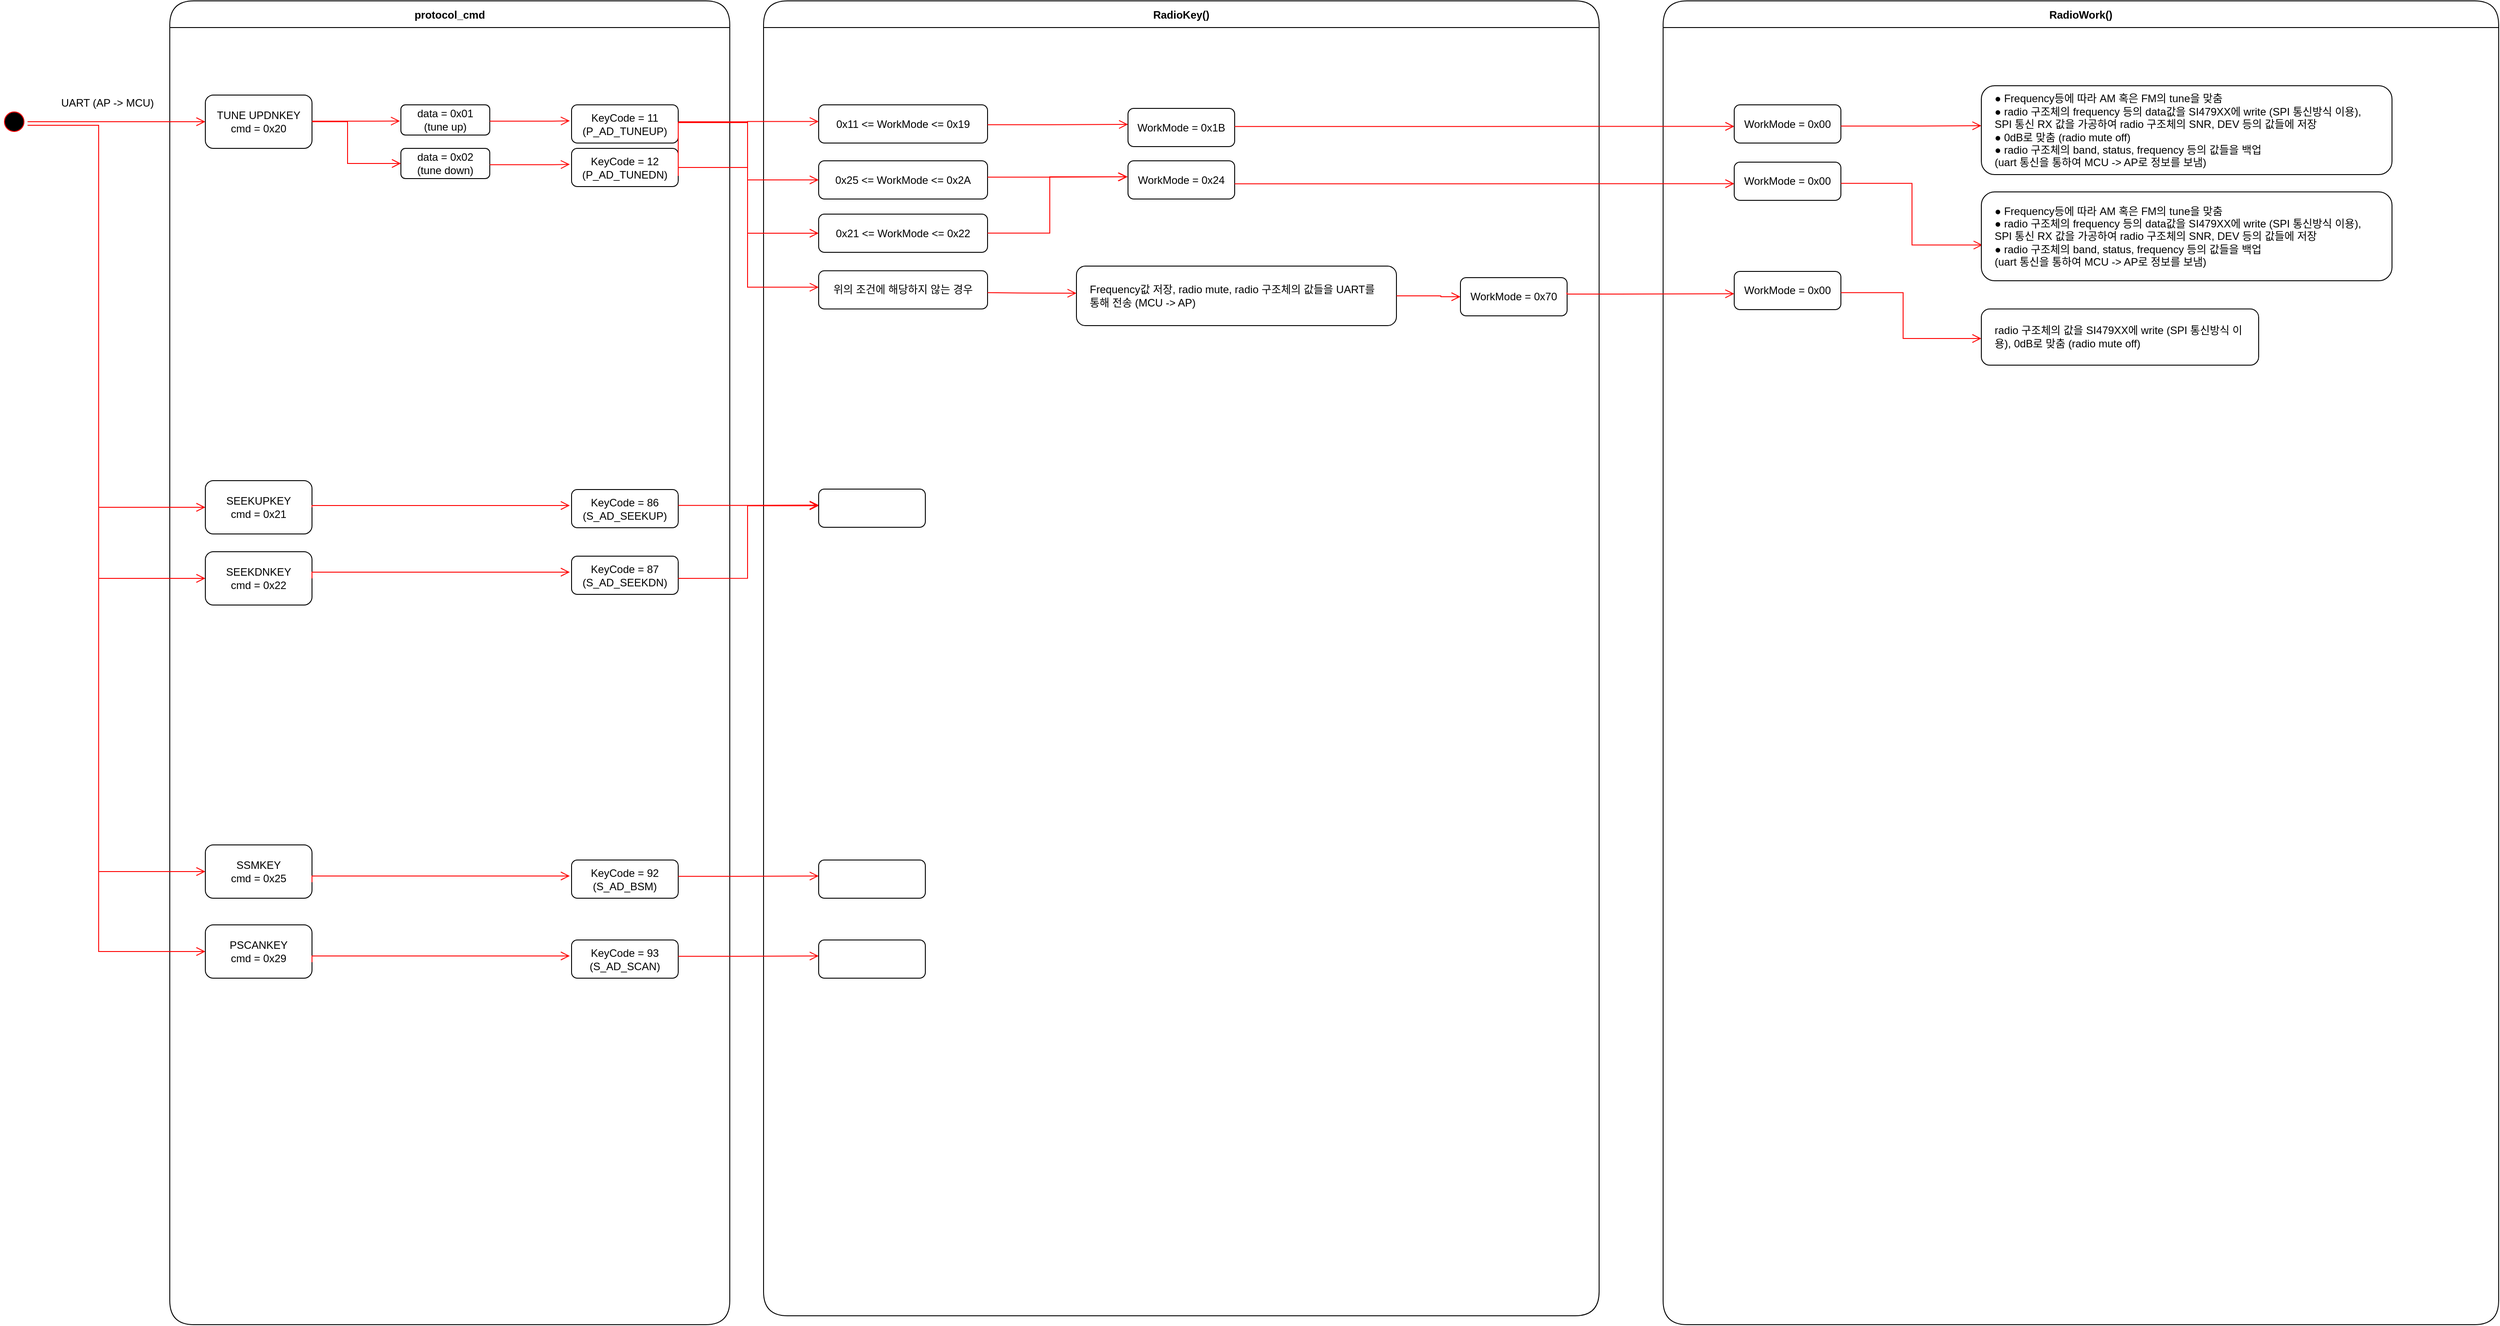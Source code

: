 <mxfile version="20.6.2" type="github">
  <diagram name="Page-1" id="58cdce13-f638-feb5-8d6f-7d28b1aa9fa0">
    <mxGraphModel dx="2595" dy="1448" grid="1" gridSize="10" guides="1" tooltips="1" connect="1" arrows="1" fold="1" page="1" pageScale="1" pageWidth="1100" pageHeight="850" background="none" math="0" shadow="0">
      <root>
        <mxCell id="0" />
        <mxCell id="1" parent="0" />
        <mxCell id="SUXEZbgYKyHz7WRzrGh1-13" value="protocol_cmd" style="swimlane;fontStyle=1;align=center;verticalAlign=middle;childLayout=stackLayout;horizontal=1;startSize=30;horizontalStack=0;resizeParent=0;resizeLast=1;container=0;collapsible=0;rounded=1;arcSize=30;swimlaneFillColor=#FFFFFF;dropTarget=0;fontSize=12;" vertex="1" parent="1">
          <mxGeometry x="320" y="160" width="630" height="1490" as="geometry" />
        </mxCell>
        <mxCell id="SUXEZbgYKyHz7WRzrGh1-1" value="" style="ellipse;html=1;shape=startState;fillColor=#000000;strokeColor=#ff0000;" vertex="1" parent="1">
          <mxGeometry x="130" y="281" width="30" height="30" as="geometry" />
        </mxCell>
        <mxCell id="SUXEZbgYKyHz7WRzrGh1-2" value="" style="edgeStyle=orthogonalEdgeStyle;html=1;verticalAlign=bottom;endArrow=open;endSize=8;strokeColor=#ff0000;rounded=0;" edge="1" source="SUXEZbgYKyHz7WRzrGh1-1" parent="1">
          <mxGeometry relative="1" as="geometry">
            <mxPoint x="360" y="296" as="targetPoint" />
          </mxGeometry>
        </mxCell>
        <mxCell id="SUXEZbgYKyHz7WRzrGh1-3" value="UART (AP -&amp;gt; MCU)" style="text;html=1;strokeColor=none;fillColor=none;align=center;verticalAlign=middle;whiteSpace=wrap;rounded=0;" vertex="1" parent="1">
          <mxGeometry x="190" y="260" width="120" height="30" as="geometry" />
        </mxCell>
        <mxCell id="SUXEZbgYKyHz7WRzrGh1-4" value="TUNE UPDNKEY&lt;br&gt;cmd = 0x20" style="rounded=1;whiteSpace=wrap;html=1;" vertex="1" parent="1">
          <mxGeometry x="360" y="266" width="120" height="60" as="geometry" />
        </mxCell>
        <mxCell id="SUXEZbgYKyHz7WRzrGh1-5" value="" style="edgeStyle=orthogonalEdgeStyle;html=1;verticalAlign=bottom;endArrow=open;endSize=8;strokeColor=#ff0000;rounded=0;entryX=-0.011;entryY=0.537;entryDx=0;entryDy=0;entryPerimeter=0;" edge="1" parent="1" target="SUXEZbgYKyHz7WRzrGh1-6">
          <mxGeometry relative="1" as="geometry">
            <mxPoint x="570" y="295" as="targetPoint" />
            <mxPoint x="480" y="295.41" as="sourcePoint" />
            <Array as="points">
              <mxPoint x="550" y="295" />
            </Array>
          </mxGeometry>
        </mxCell>
        <mxCell id="SUXEZbgYKyHz7WRzrGh1-6" value="data = 0x01&lt;br&gt;(tune up)" style="rounded=1;whiteSpace=wrap;html=1;" vertex="1" parent="1">
          <mxGeometry x="580" y="277" width="100" height="34" as="geometry" />
        </mxCell>
        <mxCell id="SUXEZbgYKyHz7WRzrGh1-7" value="data = 0x02&lt;br&gt;(tune down)" style="rounded=1;whiteSpace=wrap;html=1;" vertex="1" parent="1">
          <mxGeometry x="580" y="326" width="100" height="34" as="geometry" />
        </mxCell>
        <mxCell id="SUXEZbgYKyHz7WRzrGh1-8" value="" style="edgeStyle=orthogonalEdgeStyle;html=1;verticalAlign=bottom;endArrow=open;endSize=8;strokeColor=#ff0000;rounded=0;" edge="1" parent="1">
          <mxGeometry relative="1" as="geometry">
            <mxPoint x="770" y="295" as="targetPoint" />
            <mxPoint x="680" y="295.41" as="sourcePoint" />
            <Array as="points">
              <mxPoint x="750" y="295" />
              <mxPoint x="820" y="295" />
            </Array>
          </mxGeometry>
        </mxCell>
        <mxCell id="SUXEZbgYKyHz7WRzrGh1-9" value="&lt;font style=&quot;font-size: 12px;&quot;&gt;KeyCode = 11&lt;br&gt;(&lt;span style=&quot;font-family: Arial; text-align: left; background-color: rgb(255, 255, 255);&quot;&gt;P_AD_TUNEUP&lt;/span&gt;)&lt;/font&gt;" style="rounded=1;whiteSpace=wrap;html=1;" vertex="1" parent="1">
          <mxGeometry x="772" y="277" width="120" height="43" as="geometry" />
        </mxCell>
        <mxCell id="SUXEZbgYKyHz7WRzrGh1-10" value="" style="edgeStyle=orthogonalEdgeStyle;html=1;verticalAlign=bottom;endArrow=open;endSize=8;strokeColor=#ff0000;rounded=0;" edge="1" parent="1">
          <mxGeometry relative="1" as="geometry">
            <mxPoint x="770" y="344" as="targetPoint" />
            <mxPoint x="680" y="344.41" as="sourcePoint" />
            <Array as="points">
              <mxPoint x="750" y="344" />
              <mxPoint x="820" y="344" />
            </Array>
          </mxGeometry>
        </mxCell>
        <mxCell id="SUXEZbgYKyHz7WRzrGh1-11" value="&lt;font style=&quot;font-size: 12px;&quot;&gt;KeyCode = 12&lt;br&gt;(&lt;span style=&quot;font-family: Arial; text-align: left; background-color: rgb(255, 255, 255);&quot;&gt;P_AD_TUNEDN&lt;/span&gt;)&lt;/font&gt;" style="rounded=1;whiteSpace=wrap;html=1;" vertex="1" parent="1">
          <mxGeometry x="772" y="326" width="120" height="43" as="geometry" />
        </mxCell>
        <mxCell id="SUXEZbgYKyHz7WRzrGh1-12" value="" style="edgeStyle=orthogonalEdgeStyle;html=1;verticalAlign=bottom;endArrow=open;endSize=8;strokeColor=#ff0000;rounded=0;exitX=1;exitY=0.5;exitDx=0;exitDy=0;entryX=0;entryY=0.5;entryDx=0;entryDy=0;" edge="1" parent="1" source="SUXEZbgYKyHz7WRzrGh1-4" target="SUXEZbgYKyHz7WRzrGh1-7">
          <mxGeometry relative="1" as="geometry">
            <mxPoint x="580" y="305" as="targetPoint" />
            <mxPoint x="490" y="305.41" as="sourcePoint" />
            <Array as="points">
              <mxPoint x="520" y="296" />
              <mxPoint x="520" y="343" />
            </Array>
          </mxGeometry>
        </mxCell>
        <mxCell id="SUXEZbgYKyHz7WRzrGh1-16" value="RadioKey()" style="swimlane;fontStyle=1;align=center;verticalAlign=middle;childLayout=stackLayout;horizontal=1;startSize=30;horizontalStack=0;resizeParent=0;resizeLast=1;container=0;collapsible=0;rounded=1;arcSize=30;swimlaneFillColor=#FFFFFF;dropTarget=0;fontSize=12;" vertex="1" parent="1">
          <mxGeometry x="988" y="160" width="940" height="1480" as="geometry" />
        </mxCell>
        <mxCell id="SUXEZbgYKyHz7WRzrGh1-18" value="0x11 &amp;lt;= WorkMode &amp;lt;= 0x19" style="rounded=1;whiteSpace=wrap;html=1;" vertex="1" parent="1">
          <mxGeometry x="1050" y="277" width="190" height="43" as="geometry" />
        </mxCell>
        <mxCell id="SUXEZbgYKyHz7WRzrGh1-19" value="" style="edgeStyle=orthogonalEdgeStyle;html=1;verticalAlign=bottom;endArrow=open;endSize=8;strokeColor=#ff0000;rounded=0;entryX=0;entryY=0.5;entryDx=0;entryDy=0;" edge="1" parent="1" target="SUXEZbgYKyHz7WRzrGh1-20">
          <mxGeometry relative="1" as="geometry">
            <mxPoint x="360" y="420" as="targetPoint" />
            <mxPoint x="160" y="300" as="sourcePoint" />
            <Array as="points">
              <mxPoint x="240" y="300" />
              <mxPoint x="240" y="730" />
            </Array>
          </mxGeometry>
        </mxCell>
        <mxCell id="SUXEZbgYKyHz7WRzrGh1-20" value="&lt;span style=&quot;font-family: Arial; text-align: left; background-color: rgb(255, 255, 255);&quot;&gt;SEEKUPKEY&lt;/span&gt;&lt;br&gt;cmd = 0x21" style="rounded=1;whiteSpace=wrap;html=1;" vertex="1" parent="1">
          <mxGeometry x="360" y="700" width="120" height="60" as="geometry" />
        </mxCell>
        <mxCell id="SUXEZbgYKyHz7WRzrGh1-23" value="" style="edgeStyle=orthogonalEdgeStyle;html=1;verticalAlign=bottom;endArrow=open;endSize=8;strokeColor=#ff0000;rounded=0;entryX=0;entryY=0.5;entryDx=0;entryDy=0;" edge="1" parent="1" target="SUXEZbgYKyHz7WRzrGh1-24">
          <mxGeometry relative="1" as="geometry">
            <mxPoint x="360" y="500" as="targetPoint" />
            <mxPoint x="160" y="300" as="sourcePoint" />
            <Array as="points">
              <mxPoint x="240" y="300" />
              <mxPoint x="240" y="810" />
            </Array>
          </mxGeometry>
        </mxCell>
        <mxCell id="SUXEZbgYKyHz7WRzrGh1-24" value="&lt;span style=&quot;font-family: Arial; text-align: left; background-color: rgb(255, 255, 255);&quot;&gt;SEEKDNKEY&lt;/span&gt;&lt;br&gt;cmd = 0x22" style="rounded=1;whiteSpace=wrap;html=1;" vertex="1" parent="1">
          <mxGeometry x="360" y="780" width="120" height="60" as="geometry" />
        </mxCell>
        <mxCell id="SUXEZbgYKyHz7WRzrGh1-25" value="" style="edgeStyle=orthogonalEdgeStyle;html=1;verticalAlign=bottom;endArrow=open;endSize=8;strokeColor=#ff0000;rounded=0;exitX=1;exitY=0.5;exitDx=0;exitDy=0;" edge="1" parent="1" source="SUXEZbgYKyHz7WRzrGh1-20">
          <mxGeometry relative="1" as="geometry">
            <mxPoint x="770" y="728" as="targetPoint" />
            <mxPoint x="680" y="728.41" as="sourcePoint" />
            <Array as="points">
              <mxPoint x="480" y="728" />
            </Array>
          </mxGeometry>
        </mxCell>
        <mxCell id="SUXEZbgYKyHz7WRzrGh1-26" value="&lt;font style=&quot;font-size: 12px;&quot;&gt;KeyCode = 86&lt;br&gt;(&lt;span style=&quot;font-family: Arial; text-align: left; background-color: rgb(255, 255, 255);&quot;&gt;S_AD_SEEKUP&lt;/span&gt;)&lt;/font&gt;" style="rounded=1;whiteSpace=wrap;html=1;" vertex="1" parent="1">
          <mxGeometry x="772" y="710" width="120" height="43" as="geometry" />
        </mxCell>
        <mxCell id="SUXEZbgYKyHz7WRzrGh1-27" value="" style="edgeStyle=orthogonalEdgeStyle;html=1;verticalAlign=bottom;endArrow=open;endSize=8;strokeColor=#ff0000;rounded=0;exitX=1;exitY=0.5;exitDx=0;exitDy=0;" edge="1" parent="1" source="SUXEZbgYKyHz7WRzrGh1-24">
          <mxGeometry relative="1" as="geometry">
            <mxPoint x="770" y="803" as="targetPoint" />
            <mxPoint x="680" y="803.41" as="sourcePoint" />
            <Array as="points">
              <mxPoint x="480" y="803" />
            </Array>
          </mxGeometry>
        </mxCell>
        <mxCell id="SUXEZbgYKyHz7WRzrGh1-28" value="&lt;font style=&quot;font-size: 12px;&quot;&gt;KeyCode = 87&lt;br&gt;(&lt;span style=&quot;font-family: Arial; text-align: left; background-color: rgb(255, 255, 255);&quot;&gt;S_AD_SEEKDN&lt;/span&gt;)&lt;/font&gt;" style="rounded=1;whiteSpace=wrap;html=1;" vertex="1" parent="1">
          <mxGeometry x="772" y="785" width="120" height="43" as="geometry" />
        </mxCell>
        <mxCell id="SUXEZbgYKyHz7WRzrGh1-30" value="" style="edgeStyle=orthogonalEdgeStyle;html=1;verticalAlign=bottom;endArrow=open;endSize=8;strokeColor=#ff0000;rounded=0;exitX=1;exitY=0.5;exitDx=0;exitDy=0;" edge="1" parent="1" source="SUXEZbgYKyHz7WRzrGh1-11">
          <mxGeometry relative="1" as="geometry">
            <mxPoint x="1050" y="295.8" as="targetPoint" />
            <mxPoint x="892" y="296.21" as="sourcePoint" />
            <Array as="points">
              <mxPoint x="970" y="348" />
              <mxPoint x="970" y="296" />
            </Array>
          </mxGeometry>
        </mxCell>
        <mxCell id="SUXEZbgYKyHz7WRzrGh1-31" value="" style="edgeStyle=orthogonalEdgeStyle;html=1;verticalAlign=bottom;endArrow=open;endSize=8;strokeColor=#ff0000;rounded=0;" edge="1" parent="1">
          <mxGeometry relative="1" as="geometry">
            <mxPoint x="1050" y="727.5" as="targetPoint" />
            <mxPoint x="892" y="727.91" as="sourcePoint" />
            <Array as="points">
              <mxPoint x="962" y="727.5" />
              <mxPoint x="1040" y="727.5" />
            </Array>
          </mxGeometry>
        </mxCell>
        <mxCell id="SUXEZbgYKyHz7WRzrGh1-32" value="" style="rounded=1;whiteSpace=wrap;html=1;" vertex="1" parent="1">
          <mxGeometry x="1050" y="709.5" width="120" height="43" as="geometry" />
        </mxCell>
        <mxCell id="SUXEZbgYKyHz7WRzrGh1-33" value="" style="edgeStyle=orthogonalEdgeStyle;html=1;verticalAlign=bottom;endArrow=open;endSize=8;strokeColor=#ff0000;rounded=0;exitX=0.999;exitY=0.58;exitDx=0;exitDy=0;exitPerimeter=0;" edge="1" parent="1" source="SUXEZbgYKyHz7WRzrGh1-28">
          <mxGeometry relative="1" as="geometry">
            <mxPoint x="1050" y="728.3" as="targetPoint" />
            <mxPoint x="892" y="780" as="sourcePoint" />
            <Array as="points">
              <mxPoint x="970" y="810" />
              <mxPoint x="970" y="728" />
            </Array>
          </mxGeometry>
        </mxCell>
        <mxCell id="SUXEZbgYKyHz7WRzrGh1-34" value="" style="edgeStyle=orthogonalEdgeStyle;html=1;verticalAlign=bottom;endArrow=open;endSize=8;strokeColor=#ff0000;rounded=0;entryX=0;entryY=0.5;entryDx=0;entryDy=0;" edge="1" parent="1" target="SUXEZbgYKyHz7WRzrGh1-35">
          <mxGeometry relative="1" as="geometry">
            <mxPoint x="360" y="615" as="targetPoint" />
            <mxPoint x="160" y="300" as="sourcePoint" />
            <Array as="points">
              <mxPoint x="240" y="300" />
              <mxPoint x="240" y="1140" />
            </Array>
          </mxGeometry>
        </mxCell>
        <mxCell id="SUXEZbgYKyHz7WRzrGh1-35" value="&lt;span style=&quot;font-family: Arial; text-align: left; background-color: rgb(255, 255, 255);&quot;&gt;SSMKEY&lt;/span&gt;&lt;br&gt;cmd = 0x25" style="rounded=1;whiteSpace=wrap;html=1;" vertex="1" parent="1">
          <mxGeometry x="360" y="1110" width="120" height="60" as="geometry" />
        </mxCell>
        <mxCell id="SUXEZbgYKyHz7WRzrGh1-36" value="" style="edgeStyle=orthogonalEdgeStyle;html=1;verticalAlign=bottom;endArrow=open;endSize=8;strokeColor=#ff0000;rounded=0;exitX=1;exitY=0.5;exitDx=0;exitDy=0;" edge="1" parent="1">
          <mxGeometry relative="1" as="geometry">
            <mxPoint x="770" y="1145" as="targetPoint" />
            <mxPoint x="480" y="1152" as="sourcePoint" />
            <Array as="points">
              <mxPoint x="480" y="1145" />
            </Array>
          </mxGeometry>
        </mxCell>
        <mxCell id="SUXEZbgYKyHz7WRzrGh1-37" value="&lt;font style=&quot;font-size: 12px;&quot;&gt;KeyCode = 92&lt;br&gt;(&lt;span style=&quot;font-family: Arial; text-align: left; background-color: rgb(255, 255, 255);&quot;&gt;S_AD_BSM&lt;/span&gt;)&lt;/font&gt;" style="rounded=1;whiteSpace=wrap;html=1;" vertex="1" parent="1">
          <mxGeometry x="772" y="1127" width="120" height="43" as="geometry" />
        </mxCell>
        <mxCell id="SUXEZbgYKyHz7WRzrGh1-38" value="" style="edgeStyle=orthogonalEdgeStyle;html=1;verticalAlign=bottom;endArrow=open;endSize=8;strokeColor=#ff0000;rounded=0;" edge="1" parent="1">
          <mxGeometry relative="1" as="geometry">
            <mxPoint x="1050" y="1145" as="targetPoint" />
            <mxPoint x="892" y="1145.41" as="sourcePoint" />
            <Array as="points">
              <mxPoint x="962" y="1145" />
              <mxPoint x="1040" y="1145" />
            </Array>
          </mxGeometry>
        </mxCell>
        <mxCell id="SUXEZbgYKyHz7WRzrGh1-39" value="" style="rounded=1;whiteSpace=wrap;html=1;" vertex="1" parent="1">
          <mxGeometry x="1050" y="1127" width="120" height="43" as="geometry" />
        </mxCell>
        <mxCell id="SUXEZbgYKyHz7WRzrGh1-40" value="" style="edgeStyle=orthogonalEdgeStyle;html=1;verticalAlign=bottom;endArrow=open;endSize=8;strokeColor=#ff0000;rounded=0;entryX=0;entryY=0.5;entryDx=0;entryDy=0;" edge="1" parent="1" target="SUXEZbgYKyHz7WRzrGh1-41">
          <mxGeometry relative="1" as="geometry">
            <mxPoint x="360" y="705" as="targetPoint" />
            <mxPoint x="160" y="300" as="sourcePoint" />
            <Array as="points">
              <mxPoint x="240" y="300" />
              <mxPoint x="240" y="1230" />
            </Array>
          </mxGeometry>
        </mxCell>
        <mxCell id="SUXEZbgYKyHz7WRzrGh1-41" value="&lt;span style=&quot;font-family: Arial; text-align: left; background-color: rgb(255, 255, 255);&quot;&gt;PSCANKEY&lt;/span&gt;&lt;br&gt;cmd = 0x29" style="rounded=1;whiteSpace=wrap;html=1;" vertex="1" parent="1">
          <mxGeometry x="360" y="1200" width="120" height="60" as="geometry" />
        </mxCell>
        <mxCell id="SUXEZbgYKyHz7WRzrGh1-42" value="" style="edgeStyle=orthogonalEdgeStyle;html=1;verticalAlign=bottom;endArrow=open;endSize=8;strokeColor=#ff0000;rounded=0;exitX=1;exitY=0.5;exitDx=0;exitDy=0;" edge="1" parent="1">
          <mxGeometry relative="1" as="geometry">
            <mxPoint x="770" y="1235" as="targetPoint" />
            <mxPoint x="480" y="1242" as="sourcePoint" />
            <Array as="points">
              <mxPoint x="480" y="1235" />
            </Array>
          </mxGeometry>
        </mxCell>
        <mxCell id="SUXEZbgYKyHz7WRzrGh1-43" value="&lt;font style=&quot;font-size: 12px;&quot;&gt;KeyCode = 93&lt;br&gt;(&lt;span style=&quot;font-family: Arial; text-align: left; background-color: rgb(255, 255, 255);&quot;&gt;S_AD_SCAN&lt;/span&gt;)&lt;/font&gt;" style="rounded=1;whiteSpace=wrap;html=1;" vertex="1" parent="1">
          <mxGeometry x="772" y="1217" width="120" height="43" as="geometry" />
        </mxCell>
        <mxCell id="SUXEZbgYKyHz7WRzrGh1-44" value="" style="edgeStyle=orthogonalEdgeStyle;html=1;verticalAlign=bottom;endArrow=open;endSize=8;strokeColor=#ff0000;rounded=0;" edge="1" parent="1">
          <mxGeometry relative="1" as="geometry">
            <mxPoint x="1050" y="1235" as="targetPoint" />
            <mxPoint x="892" y="1235.41" as="sourcePoint" />
            <Array as="points">
              <mxPoint x="962" y="1235" />
              <mxPoint x="1040" y="1235" />
            </Array>
          </mxGeometry>
        </mxCell>
        <mxCell id="SUXEZbgYKyHz7WRzrGh1-45" value="" style="rounded=1;whiteSpace=wrap;html=1;" vertex="1" parent="1">
          <mxGeometry x="1050" y="1217" width="120" height="43" as="geometry" />
        </mxCell>
        <mxCell id="SUXEZbgYKyHz7WRzrGh1-47" value="0x25 &amp;lt;= WorkMode &amp;lt;= 0x2A" style="rounded=1;whiteSpace=wrap;html=1;" vertex="1" parent="1">
          <mxGeometry x="1050" y="340" width="190" height="43" as="geometry" />
        </mxCell>
        <mxCell id="SUXEZbgYKyHz7WRzrGh1-48" value="" style="edgeStyle=orthogonalEdgeStyle;html=1;verticalAlign=bottom;endArrow=open;endSize=8;strokeColor=#ff0000;rounded=0;entryX=0;entryY=0.5;entryDx=0;entryDy=0;" edge="1" parent="1" target="SUXEZbgYKyHz7WRzrGh1-47">
          <mxGeometry relative="1" as="geometry">
            <mxPoint x="1050" y="295.76" as="targetPoint" />
            <mxPoint x="892" y="296.17" as="sourcePoint" />
            <Array as="points">
              <mxPoint x="970" y="296" />
              <mxPoint x="970" y="362" />
            </Array>
          </mxGeometry>
        </mxCell>
        <mxCell id="SUXEZbgYKyHz7WRzrGh1-49" value="0x21 &amp;lt;= WorkMode &amp;lt;= 0x22" style="rounded=1;whiteSpace=wrap;html=1;" vertex="1" parent="1">
          <mxGeometry x="1050" y="400" width="190" height="43" as="geometry" />
        </mxCell>
        <mxCell id="SUXEZbgYKyHz7WRzrGh1-52" value="" style="edgeStyle=orthogonalEdgeStyle;html=1;verticalAlign=bottom;endArrow=open;endSize=8;strokeColor=#ff0000;rounded=0;entryX=0;entryY=0.5;entryDx=0;entryDy=0;" edge="1" parent="1" target="SUXEZbgYKyHz7WRzrGh1-49">
          <mxGeometry relative="1" as="geometry">
            <mxPoint x="1050" y="295.8" as="targetPoint" />
            <mxPoint x="892" y="296.21" as="sourcePoint" />
            <Array as="points">
              <mxPoint x="970" y="296" />
              <mxPoint x="970" y="422" />
            </Array>
          </mxGeometry>
        </mxCell>
        <mxCell id="SUXEZbgYKyHz7WRzrGh1-53" value="" style="edgeStyle=orthogonalEdgeStyle;html=1;verticalAlign=bottom;endArrow=open;endSize=8;strokeColor=#ff0000;rounded=0;" edge="1" parent="1">
          <mxGeometry relative="1" as="geometry">
            <mxPoint x="1398" y="299" as="targetPoint" />
            <mxPoint x="1240" y="299.41" as="sourcePoint" />
            <Array as="points">
              <mxPoint x="1310" y="299" />
              <mxPoint x="1388" y="299" />
            </Array>
          </mxGeometry>
        </mxCell>
        <mxCell id="SUXEZbgYKyHz7WRzrGh1-54" value="WorkMode = 0x1B" style="rounded=1;whiteSpace=wrap;html=1;" vertex="1" parent="1">
          <mxGeometry x="1398" y="281" width="120" height="43" as="geometry" />
        </mxCell>
        <mxCell id="SUXEZbgYKyHz7WRzrGh1-55" value="" style="edgeStyle=orthogonalEdgeStyle;html=1;verticalAlign=bottom;endArrow=open;endSize=8;strokeColor=#ff0000;rounded=0;entryX=-0.003;entryY=0.419;entryDx=0;entryDy=0;entryPerimeter=0;" edge="1" parent="1" target="SUXEZbgYKyHz7WRzrGh1-56">
          <mxGeometry relative="1" as="geometry">
            <mxPoint x="1398" y="358" as="targetPoint" />
            <mxPoint x="1240" y="358.41" as="sourcePoint" />
            <Array as="points">
              <mxPoint x="1310" y="358" />
            </Array>
          </mxGeometry>
        </mxCell>
        <mxCell id="SUXEZbgYKyHz7WRzrGh1-56" value="WorkMode = 0x24" style="rounded=1;whiteSpace=wrap;html=1;" vertex="1" parent="1">
          <mxGeometry x="1398" y="340" width="120" height="43" as="geometry" />
        </mxCell>
        <mxCell id="SUXEZbgYKyHz7WRzrGh1-57" value="" style="edgeStyle=orthogonalEdgeStyle;html=1;verticalAlign=bottom;endArrow=open;endSize=8;strokeColor=#ff0000;rounded=0;entryX=-0.009;entryY=0.419;entryDx=0;entryDy=0;entryPerimeter=0;" edge="1" parent="1" target="SUXEZbgYKyHz7WRzrGh1-56">
          <mxGeometry relative="1" as="geometry">
            <mxPoint x="1398" y="421" as="targetPoint" />
            <mxPoint x="1240" y="421.41" as="sourcePoint" />
            <Array as="points">
              <mxPoint x="1310" y="421" />
              <mxPoint x="1310" y="358" />
            </Array>
          </mxGeometry>
        </mxCell>
        <mxCell id="SUXEZbgYKyHz7WRzrGh1-58" value="위의 조건에 해당하지 않는 경우" style="rounded=1;whiteSpace=wrap;html=1;" vertex="1" parent="1">
          <mxGeometry x="1050" y="463.79" width="190" height="43" as="geometry" />
        </mxCell>
        <mxCell id="SUXEZbgYKyHz7WRzrGh1-59" value="" style="edgeStyle=orthogonalEdgeStyle;html=1;verticalAlign=bottom;endArrow=open;endSize=8;strokeColor=#ff0000;rounded=0;entryX=0;entryY=0.5;entryDx=0;entryDy=0;" edge="1" parent="1">
          <mxGeometry relative="1" as="geometry">
            <mxPoint x="1050" y="482.29" as="targetPoint" />
            <mxPoint x="892.0" y="357.0" as="sourcePoint" />
            <Array as="points">
              <mxPoint x="892" y="297" />
              <mxPoint x="970" y="297" />
              <mxPoint x="970" y="482" />
            </Array>
          </mxGeometry>
        </mxCell>
        <mxCell id="SUXEZbgYKyHz7WRzrGh1-60" value="" style="edgeStyle=orthogonalEdgeStyle;html=1;verticalAlign=bottom;endArrow=open;endSize=8;strokeColor=#ff0000;rounded=0;entryX=0;entryY=0.456;entryDx=0;entryDy=0;entryPerimeter=0;" edge="1" parent="1" target="SUXEZbgYKyHz7WRzrGh1-61">
          <mxGeometry relative="1" as="geometry">
            <mxPoint x="1398" y="488" as="targetPoint" />
            <mxPoint x="1240" y="488.41" as="sourcePoint" />
            <Array as="points" />
          </mxGeometry>
        </mxCell>
        <mxCell id="SUXEZbgYKyHz7WRzrGh1-61" value="&lt;span style=&quot;font-family: Arial; background-color: rgb(255, 255, 255);&quot;&gt;Frequency값 저장, radio mute, radio 구조체의 값들을 UART를 통해 전송 (MCU -&amp;gt; AP)&lt;/span&gt;" style="rounded=1;whiteSpace=wrap;html=1;align=left;spacing=15;spacingLeft=0;spacingBottom=0;spacingTop=0;" vertex="1" parent="1">
          <mxGeometry x="1340" y="458.5" width="360" height="67" as="geometry" />
        </mxCell>
        <mxCell id="SUXEZbgYKyHz7WRzrGh1-62" value="RadioWork()" style="swimlane;fontStyle=1;align=center;verticalAlign=middle;childLayout=stackLayout;horizontal=1;startSize=30;horizontalStack=0;resizeParent=0;resizeLast=1;container=0;collapsible=0;rounded=1;arcSize=30;swimlaneFillColor=#FFFFFF;dropTarget=0;fontSize=12;" vertex="1" parent="1">
          <mxGeometry x="2000" y="160" width="940" height="1490" as="geometry" />
        </mxCell>
        <mxCell id="SUXEZbgYKyHz7WRzrGh1-63" value="" style="edgeStyle=orthogonalEdgeStyle;html=1;verticalAlign=bottom;endArrow=open;endSize=8;strokeColor=#ff0000;rounded=0;entryX=0.001;entryY=0.564;entryDx=0;entryDy=0;entryPerimeter=0;" edge="1" parent="1" target="SUXEZbgYKyHz7WRzrGh1-64">
          <mxGeometry relative="1" as="geometry">
            <mxPoint x="1676" y="301.0" as="targetPoint" />
            <mxPoint x="1518" y="301.41" as="sourcePoint" />
            <Array as="points">
              <mxPoint x="1588" y="301" />
            </Array>
          </mxGeometry>
        </mxCell>
        <mxCell id="SUXEZbgYKyHz7WRzrGh1-64" value="WorkMode = 0x00" style="rounded=1;whiteSpace=wrap;html=1;" vertex="1" parent="1">
          <mxGeometry x="2080" y="277" width="120" height="43" as="geometry" />
        </mxCell>
        <mxCell id="SUXEZbgYKyHz7WRzrGh1-65" value="" style="edgeStyle=orthogonalEdgeStyle;html=1;verticalAlign=bottom;endArrow=open;endSize=8;strokeColor=#ff0000;rounded=0;" edge="1" parent="1">
          <mxGeometry relative="1" as="geometry">
            <mxPoint x="2358" y="300.5" as="targetPoint" />
            <mxPoint x="2200" y="300.91" as="sourcePoint" />
            <Array as="points">
              <mxPoint x="2270" y="300.5" />
              <mxPoint x="2348" y="300.5" />
            </Array>
          </mxGeometry>
        </mxCell>
        <mxCell id="SUXEZbgYKyHz7WRzrGh1-66" value="&lt;span style=&quot;font-family: Arial; background-color: rgb(255, 255, 255);&quot;&gt;● Frequency등에 따라 AM 혹은 FM의 tune을 맞춤&lt;br&gt;● radio 구조체의 frequency 등의 data값을 SI479XX에 write (SPI 통신방식 이용), SPI 통신 RX 값을 가공하여 radio 구조체의 SNR, DEV 등의 값들에 저장&lt;br&gt;● 0dB로 맞춤 (radio mute off)&lt;br&gt;● radio 구조체의 band, status, frequency 등의 값들을 백업&lt;br&gt;(uart 통신을 통하여 MCU -&amp;gt; AP로 정보를 보냄)&lt;/span&gt;" style="rounded=1;whiteSpace=wrap;html=1;align=left;spacing=15;spacingLeft=0;spacingBottom=0;spacingTop=0;" vertex="1" parent="1">
          <mxGeometry x="2358" y="255.5" width="462" height="100" as="geometry" />
        </mxCell>
        <mxCell id="SUXEZbgYKyHz7WRzrGh1-67" value="" style="edgeStyle=orthogonalEdgeStyle;html=1;verticalAlign=bottom;endArrow=open;endSize=8;strokeColor=#ff0000;rounded=0;entryX=0.001;entryY=0.564;entryDx=0;entryDy=0;entryPerimeter=0;" edge="1" parent="1" target="SUXEZbgYKyHz7WRzrGh1-68">
          <mxGeometry relative="1" as="geometry">
            <mxPoint x="1676" y="365.5" as="targetPoint" />
            <mxPoint x="1518" y="365.91" as="sourcePoint" />
            <Array as="points">
              <mxPoint x="1588" y="365.5" />
            </Array>
          </mxGeometry>
        </mxCell>
        <mxCell id="SUXEZbgYKyHz7WRzrGh1-68" value="WorkMode = 0x00" style="rounded=1;whiteSpace=wrap;html=1;" vertex="1" parent="1">
          <mxGeometry x="2080" y="341.5" width="120" height="43" as="geometry" />
        </mxCell>
        <mxCell id="SUXEZbgYKyHz7WRzrGh1-69" value="" style="edgeStyle=orthogonalEdgeStyle;html=1;verticalAlign=bottom;endArrow=open;endSize=8;strokeColor=#ff0000;rounded=0;entryX=0.003;entryY=0.598;entryDx=0;entryDy=0;entryPerimeter=0;" edge="1" parent="1" target="SUXEZbgYKyHz7WRzrGh1-70">
          <mxGeometry relative="1" as="geometry">
            <mxPoint x="2358" y="365" as="targetPoint" />
            <mxPoint x="2200" y="365.41" as="sourcePoint" />
            <Array as="points">
              <mxPoint x="2280" y="365" />
              <mxPoint x="2280" y="435" />
            </Array>
          </mxGeometry>
        </mxCell>
        <mxCell id="SUXEZbgYKyHz7WRzrGh1-70" value="&lt;span style=&quot;font-family: Arial; background-color: rgb(255, 255, 255);&quot;&gt;● Frequency등에 따라 AM 혹은 FM의 tune을 맞춤&lt;br&gt;● radio 구조체의 frequency 등의 data값을 SI479XX에 write (SPI 통신방식 이용), SPI 통신 RX 값을 가공하여 radio 구조체의 SNR, DEV 등의 값들에 저장&lt;br&gt;● radio 구조체의 band, status, frequency 등의 값들을 백업&lt;br&gt;(uart 통신을 통하여 MCU -&amp;gt; AP로 정보를 보냄)&lt;/span&gt;" style="rounded=1;whiteSpace=wrap;html=1;align=left;spacing=15;spacingLeft=0;spacingBottom=0;spacingTop=0;" vertex="1" parent="1">
          <mxGeometry x="2358" y="375" width="462" height="100" as="geometry" />
        </mxCell>
        <mxCell id="SUXEZbgYKyHz7WRzrGh1-71" value="" style="edgeStyle=orthogonalEdgeStyle;html=1;verticalAlign=bottom;endArrow=open;endSize=8;strokeColor=#ff0000;rounded=0;exitX=1;exitY=0.5;exitDx=0;exitDy=0;entryX=0;entryY=0.5;entryDx=0;entryDy=0;" edge="1" parent="1" target="SUXEZbgYKyHz7WRzrGh1-72" source="SUXEZbgYKyHz7WRzrGh1-61">
          <mxGeometry relative="1" as="geometry">
            <mxPoint x="1780" y="490" as="targetPoint" />
            <mxPoint x="1742" y="495.91" as="sourcePoint" />
            <Array as="points">
              <mxPoint x="1750" y="492" />
            </Array>
          </mxGeometry>
        </mxCell>
        <mxCell id="SUXEZbgYKyHz7WRzrGh1-72" value="WorkMode = 0x70" style="rounded=1;whiteSpace=wrap;html=1;" vertex="1" parent="1">
          <mxGeometry x="1772" y="471.5" width="120" height="43" as="geometry" />
        </mxCell>
        <mxCell id="SUXEZbgYKyHz7WRzrGh1-75" value="" style="edgeStyle=orthogonalEdgeStyle;html=1;verticalAlign=bottom;endArrow=open;endSize=8;strokeColor=#ff0000;rounded=0;entryX=0;entryY=0.584;entryDx=0;entryDy=0;entryPerimeter=0;exitX=0.998;exitY=0.39;exitDx=0;exitDy=0;exitPerimeter=0;" edge="1" parent="1" target="SUXEZbgYKyHz7WRzrGh1-76" source="SUXEZbgYKyHz7WRzrGh1-72">
          <mxGeometry relative="1" as="geometry">
            <mxPoint x="1676" y="488.5" as="targetPoint" />
            <mxPoint x="1910" y="440" as="sourcePoint" />
            <Array as="points">
              <mxPoint x="1892" y="490" />
              <mxPoint x="1950" y="490" />
            </Array>
          </mxGeometry>
        </mxCell>
        <mxCell id="SUXEZbgYKyHz7WRzrGh1-76" value="WorkMode = 0x00" style="rounded=1;whiteSpace=wrap;html=1;" vertex="1" parent="1">
          <mxGeometry x="2080" y="464.5" width="120" height="43" as="geometry" />
        </mxCell>
        <mxCell id="SUXEZbgYKyHz7WRzrGh1-77" value="" style="edgeStyle=orthogonalEdgeStyle;html=1;verticalAlign=bottom;endArrow=open;endSize=8;strokeColor=#ff0000;rounded=0;" edge="1" parent="1" target="SUXEZbgYKyHz7WRzrGh1-78">
          <mxGeometry relative="1" as="geometry">
            <mxPoint x="2330" y="570" as="targetPoint" />
            <mxPoint x="2200" y="488.41" as="sourcePoint" />
            <Array as="points">
              <mxPoint x="2270" y="488" />
              <mxPoint x="2270" y="540" />
            </Array>
          </mxGeometry>
        </mxCell>
        <mxCell id="SUXEZbgYKyHz7WRzrGh1-78" value="&lt;span style=&quot;font-family: Arial; background-color: rgb(255, 255, 255);&quot;&gt;radio 구조체의 값을 SI479XX에 write (SPI 통신방식 이용),&amp;nbsp;0dB로 맞춤 (radio mute off)&lt;/span&gt;" style="rounded=1;whiteSpace=wrap;html=1;align=left;spacing=15;spacingLeft=0;spacingBottom=0;spacingTop=0;" vertex="1" parent="1">
          <mxGeometry x="2358" y="506.79" width="312" height="63.21" as="geometry" />
        </mxCell>
      </root>
    </mxGraphModel>
  </diagram>
</mxfile>
